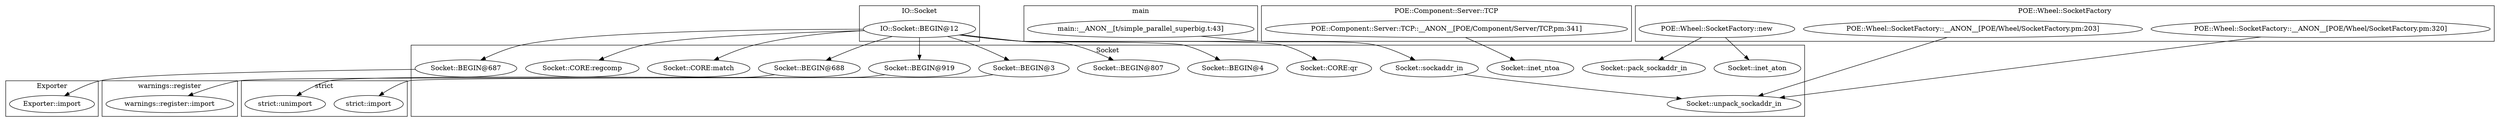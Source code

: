 digraph {
graph [overlap=false]
subgraph cluster_IO_Socket {
	label="IO::Socket";
	"IO::Socket::BEGIN@12";
}
subgraph cluster_POE_Wheel_SocketFactory {
	label="POE::Wheel::SocketFactory";
	"POE::Wheel::SocketFactory::new";
	"POE::Wheel::SocketFactory::__ANON__[POE/Wheel/SocketFactory.pm:203]";
	"POE::Wheel::SocketFactory::__ANON__[POE/Wheel/SocketFactory.pm:320]";
}
subgraph cluster_main {
	label="main";
	"main::__ANON__[t/simple_parallel_superbig.t:43]";
}
subgraph cluster_warnings_register {
	label="warnings::register";
	"warnings::register::import";
}
subgraph cluster_Socket {
	label="Socket";
	"Socket::CORE:qr";
	"Socket::BEGIN@4";
	"Socket::unpack_sockaddr_in";
	"Socket::BEGIN@807";
	"Socket::sockaddr_in";
	"Socket::BEGIN@687";
	"Socket::BEGIN@688";
	"Socket::pack_sockaddr_in";
	"Socket::CORE:regcomp";
	"Socket::BEGIN@3";
	"Socket::inet_aton";
	"Socket::CORE:match";
	"Socket::BEGIN@919";
	"Socket::inet_ntoa";
}
subgraph cluster_strict {
	label="strict";
	"strict::unimport";
	"strict::import";
}
subgraph cluster_Exporter {
	label="Exporter";
	"Exporter::import";
}
subgraph cluster_POE_Component_Server_TCP {
	label="POE::Component::Server::TCP";
	"POE::Component::Server::TCP::__ANON__[POE/Component/Server/TCP.pm:341]";
}
"Socket::BEGIN@3" -> "strict::import";
"IO::Socket::BEGIN@12" -> "Socket::CORE:regcomp";
"IO::Socket::BEGIN@12" -> "Socket::CORE:qr";
"IO::Socket::BEGIN@12" -> "Socket::CORE:match";
"POE::Component::Server::TCP::__ANON__[POE/Component/Server/TCP.pm:341]" -> "Socket::inet_ntoa";
"IO::Socket::BEGIN@12" -> "Socket::BEGIN@688";
"POE::Wheel::SocketFactory::new" -> "Socket::inet_aton";
"Socket::BEGIN@687" -> "Exporter::import";
"IO::Socket::BEGIN@12" -> "Socket::BEGIN@3";
"IO::Socket::BEGIN@12" -> "Socket::BEGIN@4";
"POE::Wheel::SocketFactory::__ANON__[POE/Wheel/SocketFactory.pm:203]" -> "Socket::unpack_sockaddr_in";
"Socket::sockaddr_in" -> "Socket::unpack_sockaddr_in";
"POE::Wheel::SocketFactory::__ANON__[POE/Wheel/SocketFactory.pm:320]" -> "Socket::unpack_sockaddr_in";
"main::__ANON__[t/simple_parallel_superbig.t:43]" -> "Socket::sockaddr_in";
"IO::Socket::BEGIN@12" -> "Socket::BEGIN@919";
"IO::Socket::BEGIN@12" -> "Socket::BEGIN@807";
"POE::Wheel::SocketFactory::new" -> "Socket::pack_sockaddr_in";
"Socket::BEGIN@919" -> "strict::unimport";
"Socket::BEGIN@688" -> "warnings::register::import";
"IO::Socket::BEGIN@12" -> "Socket::BEGIN@687";
}
